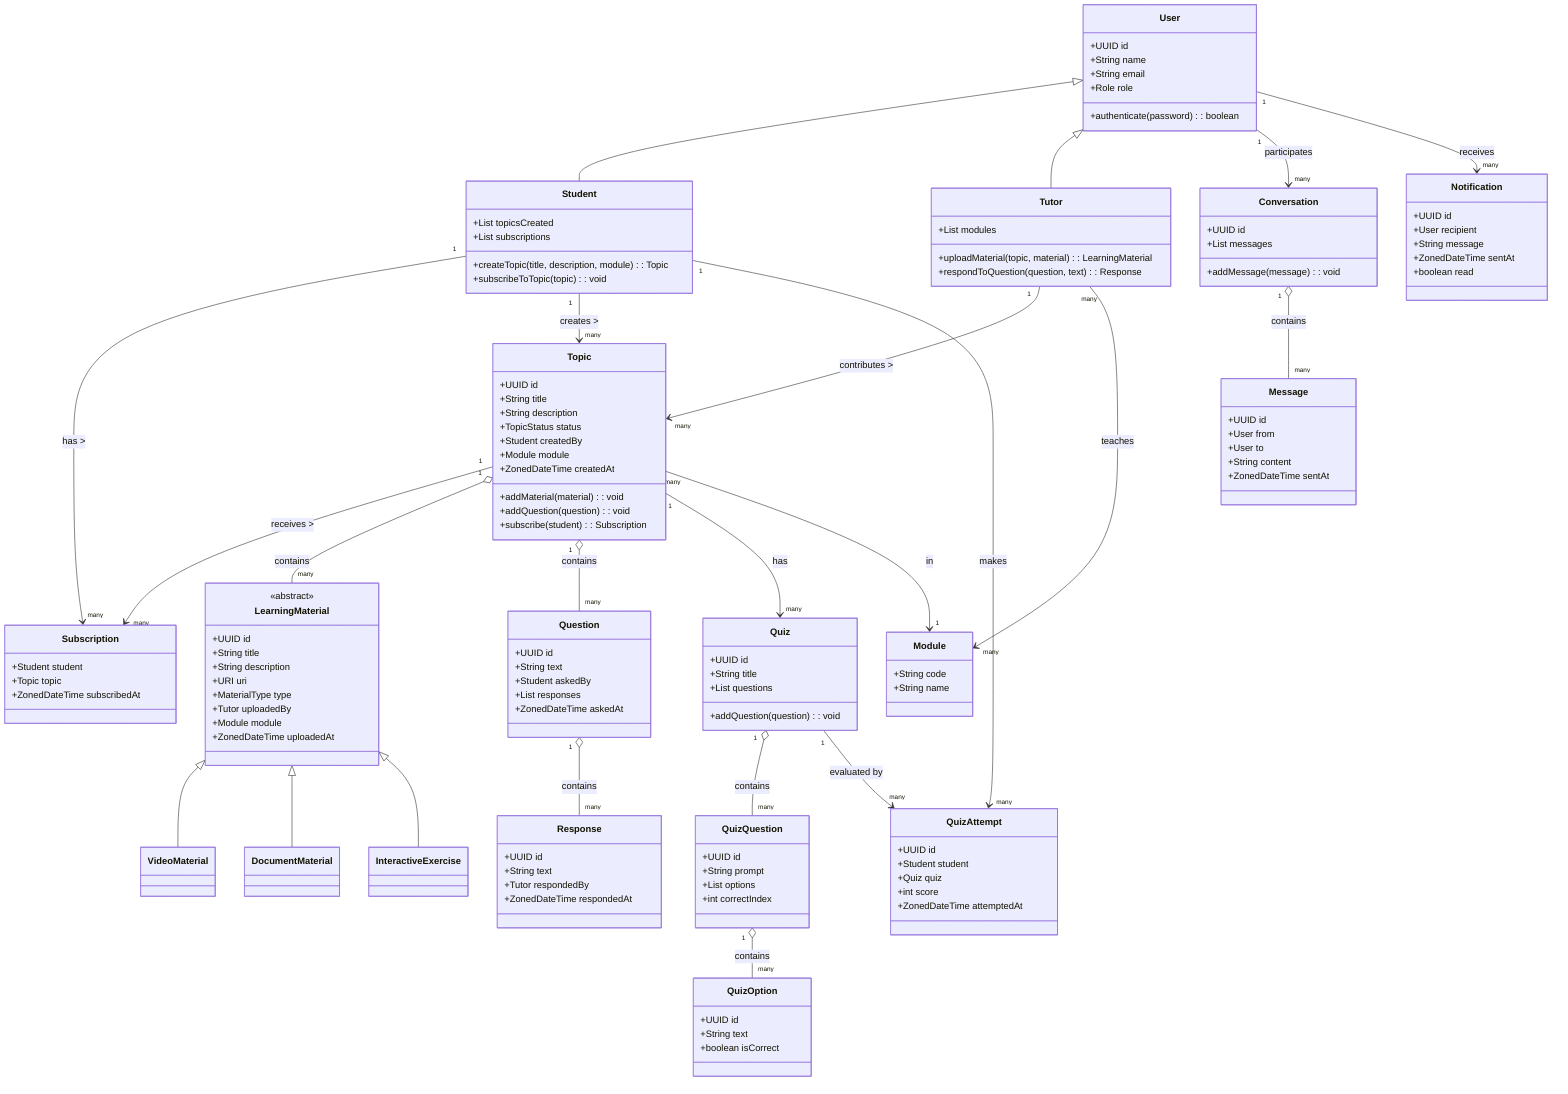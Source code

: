 classDiagram

class User {
  +UUID id
  +String name
  +String email
  +Role role
  +authenticate(password): boolean
}

class Student {
  +List<Topic> topicsCreated
  +List<Subscription> subscriptions
  +createTopic(title, description, module): Topic
  +subscribeToTopic(topic): void
}

class Tutor {
  +List<Module> modules
  +uploadMaterial(topic, material): LearningMaterial
  +respondToQuestion(question, text): Response
}

User <|-- Student
User <|-- Tutor

class Module {
  +String code
  +String name
}

class Topic {
  +UUID id
  +String title
  +String description
  +TopicStatus status
  +Student createdBy
  +Module module
  +ZonedDateTime createdAt
  +addMaterial(material): void
  +addQuestion(question): void
  +subscribe(student): Subscription
}

class LearningMaterial {
  <<abstract>>
  +UUID id
  +String title
  +String description
  +URI uri
  +MaterialType type
  +Tutor uploadedBy
  +Module module
  +ZonedDateTime uploadedAt
}

LearningMaterial <|-- VideoMaterial
LearningMaterial <|-- DocumentMaterial
LearningMaterial <|-- InteractiveExercise

class Subscription {
  +Student student
  +Topic topic
  +ZonedDateTime subscribedAt
}

class Question {
  +UUID id
  +String text
  +Student askedBy
  +List<Response> responses
  +ZonedDateTime askedAt
}

class Response {
  +UUID id
  +String text
  +Tutor respondedBy
  +ZonedDateTime respondedAt
}

class Quiz {
  +UUID id
  +String title
  +List<QuizQuestion> questions
  +addQuestion(question): void
}

class QuizQuestion {
  +UUID id
  +String prompt
  +List<QuizOption> options
  +int correctIndex
}

class QuizOption {
  +UUID id
  +String text
  +boolean isCorrect
}

class QuizAttempt {
  +UUID id
  +Student student
  +Quiz quiz
  +int score
  +ZonedDateTime attemptedAt
}

class Conversation {
  +UUID id
  +List<Message> messages
  +addMessage(message): void
}

class Message {
  +UUID id
  +User from
  +User to
  +String content
  +ZonedDateTime sentAt
}

class Notification {
  +UUID id
  +User recipient
  +String message
  +ZonedDateTime sentAt
  +boolean read
}

Student "1" --> "many" Subscription : has >
Topic "1" --> "many" Subscription : receives >
Student "1" --> "many" Topic : creates >
Tutor "1" --> "many" Topic : contributes >
Topic "1" o-- "many" LearningMaterial : contains
Topic "1" o-- "many" Question : contains
Question "1" o-- "many" Response : contains
Topic "1" --> "many" Quiz : has
Quiz "1" o-- "many" QuizQuestion : contains
QuizQuestion "1" o-- "many" QuizOption : contains
Student "1" --> "many" QuizAttempt : makes
Quiz "1" --> "many" QuizAttempt : evaluated by
User "1" --> "many" Conversation : participates
Conversation "1" o-- "many" Message : contains
User "1" --> "many" Notification : receives
Topic "many" --> "1" Module : in
Tutor "many" --> "many" Module : teaches